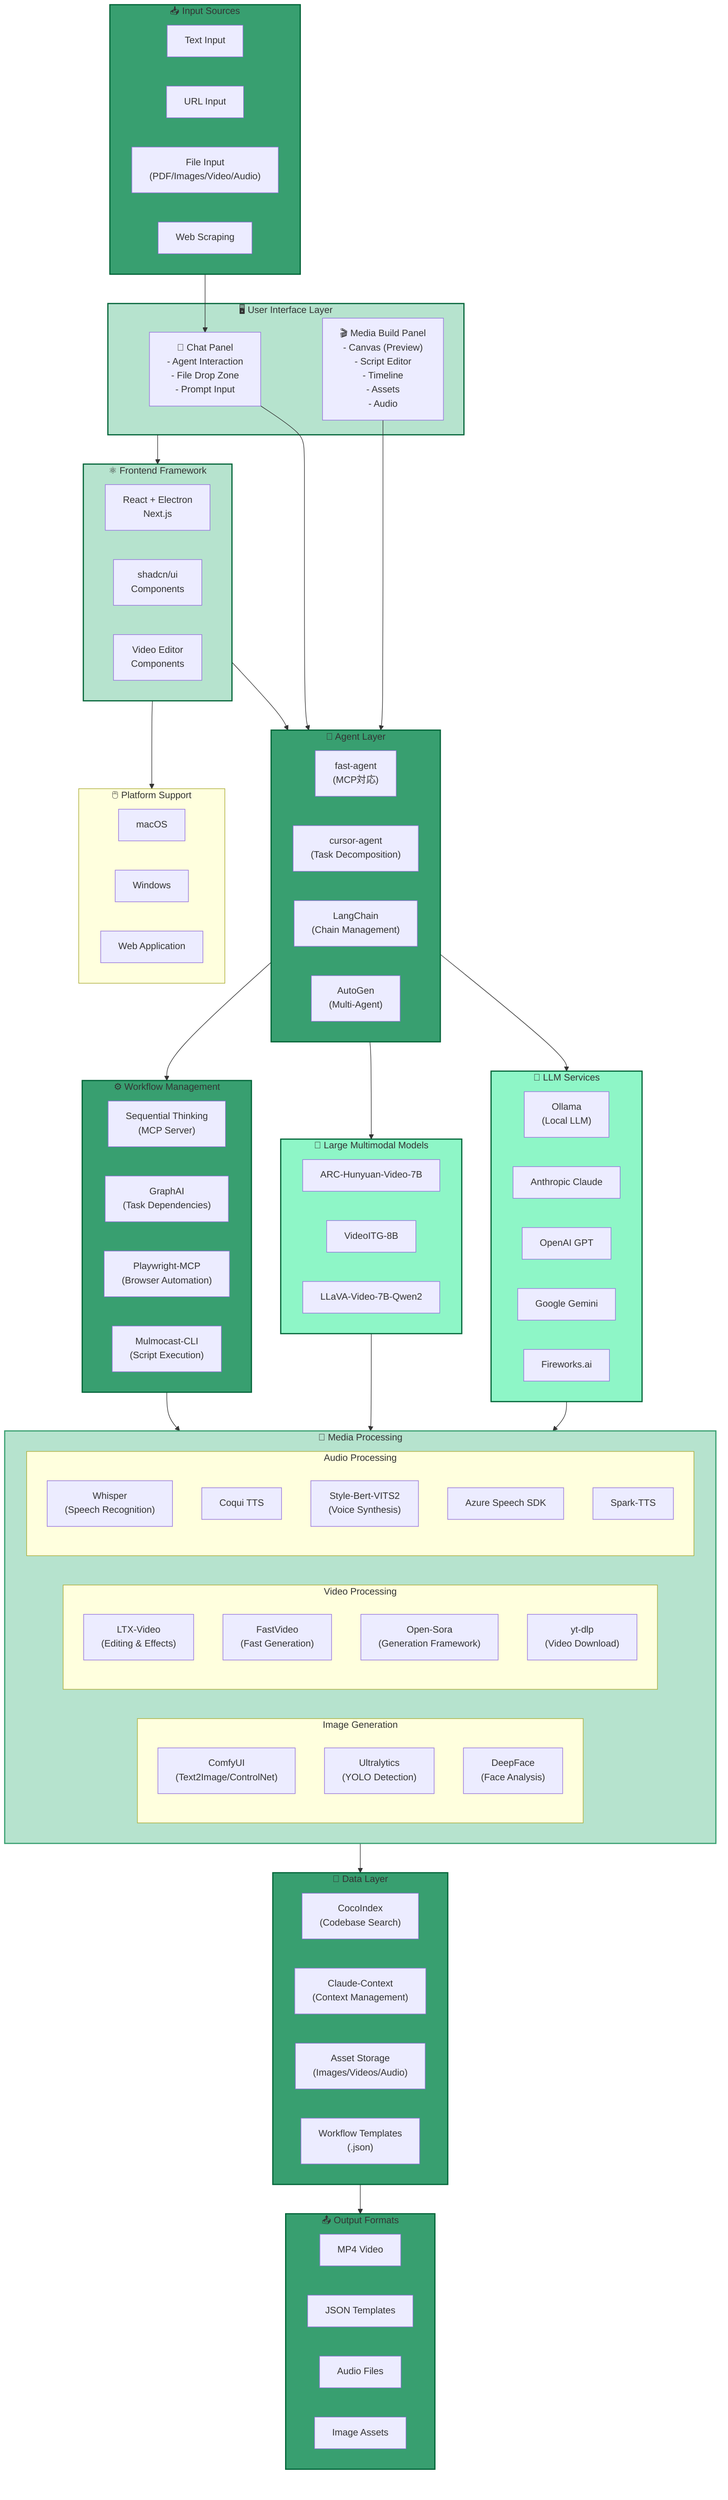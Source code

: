graph TB
    %% User Interface Layer
    subgraph UI["🖥️ User Interface Layer"]
        Chat["💬 Chat Panel<br/>- Agent Interaction<br/>- File Drop Zone<br/>- Prompt Input"]
        EditPanel["🎬 Media Build Panel<br/>- Canvas (Preview)<br/>- Script Editor<br/>- Timeline<br/>- Assets<br/>- Audio"]
    end

    %% Frontend Framework
    subgraph Frontend["⚛️ Frontend Framework"]
        React["React + Electron<br/>Next.js"]
        ShadcnUI["shadcn/ui<br/>Components"]
        VideoEditor["Video Editor<br/>Components"]
    end

    %% Agent Layer
    subgraph AgentLayer["🤖 Agent Layer"]
        FastAgent["fast-agent<br/>(MCP対応)"]
        CursorAgent["cursor-agent<br/>(Task Decomposition)"]
        LangChain["LangChain<br/>(Chain Management)"]
        AutoGen["AutoGen<br/>(Multi-Agent)"]
    end

    %% LLM Services
    subgraph LLMServices["🧠 LLM Services"]
        Ollama["Ollama<br/>(Local LLM)"]
        Claude["Anthropic Claude"]
        GPT["OpenAI GPT"]
        Gemini["Google Gemini"]
        Fireworks["Fireworks.ai"]
    end

    %% Multimodal Models
    subgraph LMM["🎥 Large Multimodal Models"]
        HunyuanVideo["ARC-Hunyuan-Video-7B"]
        VideoITG["VideoITG-8B"]
        LLaVAVideo["LLaVA-Video-7B-Qwen2"]
    end

    %% Media Processing
    subgraph MediaProcessing["🎨 Media Processing"]
        subgraph ImageGen["Image Generation"]
            ComfyUI["ComfyUI<br/>(Text2Image/ControlNet)"]
            Ultralytics["Ultralytics<br/>(YOLO Detection)"]
            DeepFace["DeepFace<br/>(Face Analysis)"]
        end
        
        subgraph VideoGen["Video Processing"]
            LTXVideo["LTX-Video<br/>(Editing & Effects)"]
            FastVideo["FastVideo<br/>(Fast Generation)"]
            OpenSora["Open-Sora<br/>(Generation Framework)"]
            YTDLP["yt-dlp<br/>(Video Download)"]
        end
        
        subgraph AudioGen["Audio Processing"]
            Whisper["Whisper<br/>(Speech Recognition)"]
            CoquiTTS["Coqui TTS"]
            StyleBertVITS2["Style-Bert-VITS2<br/>(Voice Synthesis)"]
            AzureSpeech["Azure Speech SDK"]
            SparkTTS["Spark-TTS"]
        end
    end

    %% Workflow Management
    subgraph WorkflowMgmt["⚙️ Workflow Management"]
        Sequential["Sequential Thinking<br/>(MCP Server)"]
        GraphAI["GraphAI<br/>(Task Dependencies)"]
        Playwright["Playwright-MCP<br/>(Browser Automation)"]
        MulmocastCLI["Mulmocast-CLI<br/>(Script Execution)"]
    end

    %% Data Layer
    subgraph DataLayer["💾 Data Layer"]
        CocoIndex["CocoIndex<br/>(Codebase Search)"]
        ClaudeContext["Claude-Context<br/>(Context Management)"]
        Assets["Asset Storage<br/>(Images/Videos/Audio)"]
        Templates["Workflow Templates<br/>(.json)"]
    end

    %% Input Sources
    subgraph InputSources["📥 Input Sources"]
        TextInput["Text Input"]
        URLInput["URL Input"]
        FileInput["File Input<br/>(PDF/Images/Video/Audio)"]
        WebScraping["Web Scraping"]
    end

    %% Output Formats
    subgraph OutputFormats["📤 Output Formats"]
        MP4Output["MP4 Video"]
        JSONTemplate["JSON Templates"]
        AudioOutput["Audio Files"]
        ImageOutput["Image Assets"]
    end

    %% Platform Support
    subgraph Platforms["🖱️ Platform Support"]
        MacOS["macOS"]
        Windows["Windows"]
        WebApp["Web Application"]
    end

    %% Connections
    InputSources --> Chat
    Chat --> AgentLayer
    EditPanel --> AgentLayer
    
    UI --> Frontend
    Frontend --> AgentLayer
    
    AgentLayer --> LLMServices
    AgentLayer --> LMM
    AgentLayer --> WorkflowMgmt
    
    LLMServices --> MediaProcessing
    LMM --> MediaProcessing
    WorkflowMgmt --> MediaProcessing
    
    MediaProcessing --> DataLayer
    DataLayer --> OutputFormats
    
    Frontend --> Platforms

    %% Styling
    classDef uiClass fill:#B6E3CE,stroke:#006337,stroke-width:2px
    classDef agentClass fill:#389F70,stroke:#006337,stroke-width:2px
    classDef llmClass fill:#8EF6C7,stroke:#006337,stroke-width:2px
    classDef mediaClass fill:#B6E3CE,stroke:#389F70,stroke-width:2px
    classDef dataClass fill:#389F70,stroke:#006337,stroke-width:2px
    
    class UI,Frontend uiClass
    class AgentLayer,WorkflowMgmt agentClass
    class LLMServices,LMM llmClass
    class MediaProcessing mediaClass
    class DataLayer,InputSources,OutputFormats dataClass